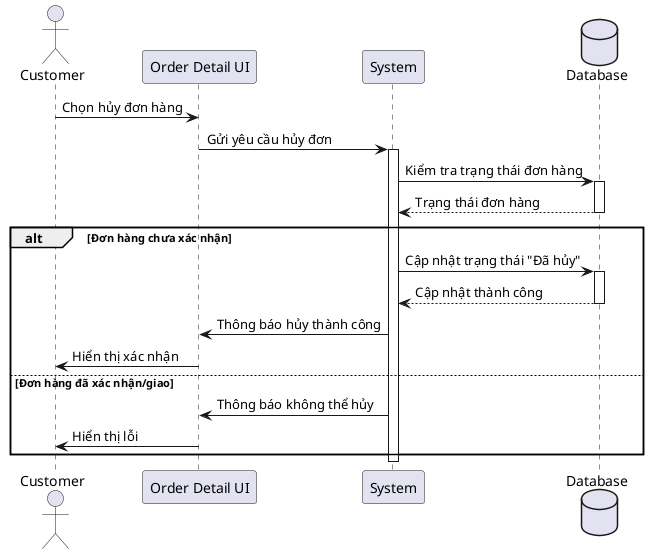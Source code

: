 @startuml
actor Customer
participant "Order Detail UI" as UI
participant "System" as Server
database "Database" as DB

Customer -> UI : Chọn hủy đơn hàng
UI -> Server : Gửi yêu cầu hủy đơn
activate Server
Server -> DB : Kiểm tra trạng thái đơn hàng
activate DB
DB --> Server : Trạng thái đơn hàng
deactivate DB

alt Đơn hàng chưa xác nhận
    Server -> DB : Cập nhật trạng thái "Đã hủy"
    activate DB
    DB --> Server : Cập nhật thành công
    deactivate DB
    Server -> UI : Thông báo hủy thành công
    UI -> Customer : Hiển thị xác nhận
else Đơn hàng đã xác nhận/giao
    Server -> UI : Thông báo không thể hủy
    UI -> Customer : Hiển thị lỗi
end
deactivate Server
@enduml
